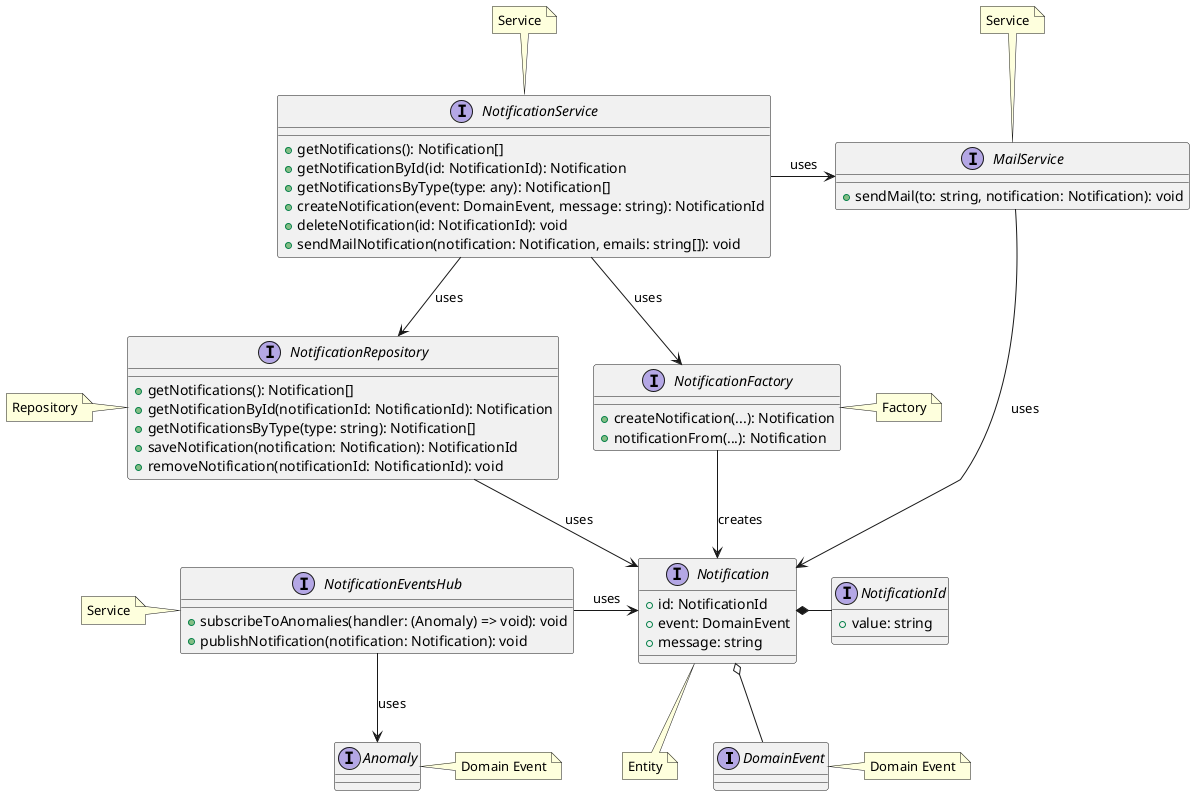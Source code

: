 @startuml

interface DomainEvent
note right of DomainEvent : Domain Event

interface NotificationId {
  + value: string
}

interface Notification {
  + id: NotificationId
  + event: DomainEvent
  + message: string
}
note bottom of Notification : Entity
Notification *- NotificationId
Notification o-- DomainEvent

interface NotificationFactory {
  + createNotification(...): Notification
  + notificationFrom(...): Notification
}
note right of NotificationFactory : Factory
NotificationFactory --> Notification : creates

interface NotificationRepository {
  + getNotifications(): Notification[]
  + getNotificationById(notificationId: NotificationId): Notification
  + getNotificationsByType(type: string): Notification[]
  + saveNotification(notification: Notification): NotificationId
  + removeNotification(notificationId: NotificationId): void
}
note left of NotificationRepository : Repository
NotificationRepository --> Notification : uses


interface NotificationService {
  + getNotifications(): Notification[]
  + getNotificationById(id: NotificationId): Notification
  + getNotificationsByType(type: any): Notification[]
  + createNotification(event: DomainEvent, message: string): NotificationId
  + deleteNotification(id: NotificationId): void
  + sendMailNotification(notification: Notification, emails: string[]): void
}
note top of NotificationService : Service
NotificationService --> NotificationRepository : uses
NotificationService --> NotificationFactory : uses
NotificationService -right-> MailService : uses

interface Anomaly
note right of Anomaly : Domain Event

interface NotificationEventsHub {
  + subscribeToAnomalies(handler: (Anomaly) => void): void
  + publishNotification(notification: Notification): void
}
note left of NotificationEventsHub : Service
NotificationEventsHub --> Anomaly : uses
NotificationEventsHub -right-> Notification : uses

interface MailService {
  + sendMail(to: string, notification: Notification): void
}
note top of MailService : Service
MailService --> Notification : uses

@enduml

